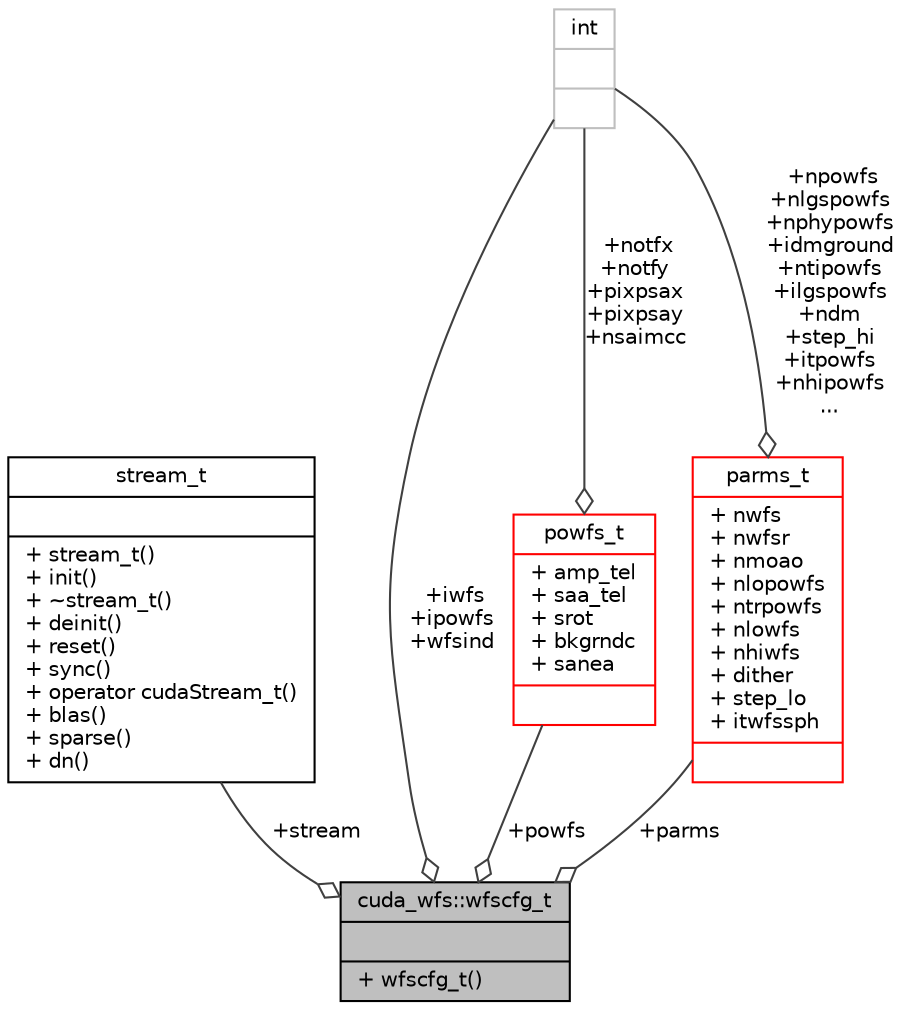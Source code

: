 digraph "cuda_wfs::wfscfg_t"
{
 // INTERACTIVE_SVG=YES
  bgcolor="transparent";
  edge [fontname="Helvetica",fontsize="10",labelfontname="Helvetica",labelfontsize="10"];
  node [fontname="Helvetica",fontsize="10",shape=record];
  Node1 [label="{cuda_wfs::wfscfg_t\n||+ wfscfg_t()\l}",height=0.2,width=0.4,color="black", fillcolor="grey75", style="filled", fontcolor="black"];
  Node2 -> Node1 [color="grey25",fontsize="10",style="solid",label=" +stream" ,arrowhead="odiamond",fontname="Helvetica"];
  Node2 [label="{stream_t\n||+ stream_t()\l+ init()\l+ ~stream_t()\l+ deinit()\l+ reset()\l+ sync()\l+ operator cudaStream_t()\l+ blas()\l+ sparse()\l+ dn()\l}",height=0.2,width=0.4,color="black",URL="$classstream__t.html"];
  Node3 -> Node1 [color="grey25",fontsize="10",style="solid",label=" +iwfs\n+ipowfs\n+wfsind" ,arrowhead="odiamond",fontname="Helvetica"];
  Node3 [label="{int\n||}",height=0.2,width=0.4,color="grey75"];
  Node4 -> Node1 [color="grey25",fontsize="10",style="solid",label=" +powfs" ,arrowhead="odiamond",fontname="Helvetica"];
  Node4 [label="{powfs_t\n|+ amp_tel\l+ saa_tel\l+ srot\l+ bkgrndc\l+ sanea\l|}",height=0.2,width=0.4,color="red",URL="$maos_2types_8h.html#structpowfs__t"];
  Node3 -> Node4 [color="grey25",fontsize="10",style="solid",label=" +notfx\n+notfy\n+pixpsax\n+pixpsay\n+nsaimcc" ,arrowhead="odiamond",fontname="Helvetica"];
  Node48 -> Node1 [color="grey25",fontsize="10",style="solid",label=" +parms" ,arrowhead="odiamond",fontname="Helvetica"];
  Node48 [label="{parms_t\n|+ nwfs\l+ nwfsr\l+ nmoao\l+ nlopowfs\l+ ntrpowfs\l+ nlowfs\l+ nhiwfs\l+ dither\l+ step_lo\l+ itwfssph\l|}",height=0.2,width=0.4,color="red",URL="$parms_8h.html#structparms__t"];
  Node3 -> Node48 [color="grey25",fontsize="10",style="solid",label=" +npowfs\n+nlgspowfs\n+nphypowfs\n+idmground\n+ntipowfs\n+ilgspowfs\n+ndm\n+step_hi\n+itpowfs\n+nhipowfs\n..." ,arrowhead="odiamond",fontname="Helvetica"];
}
